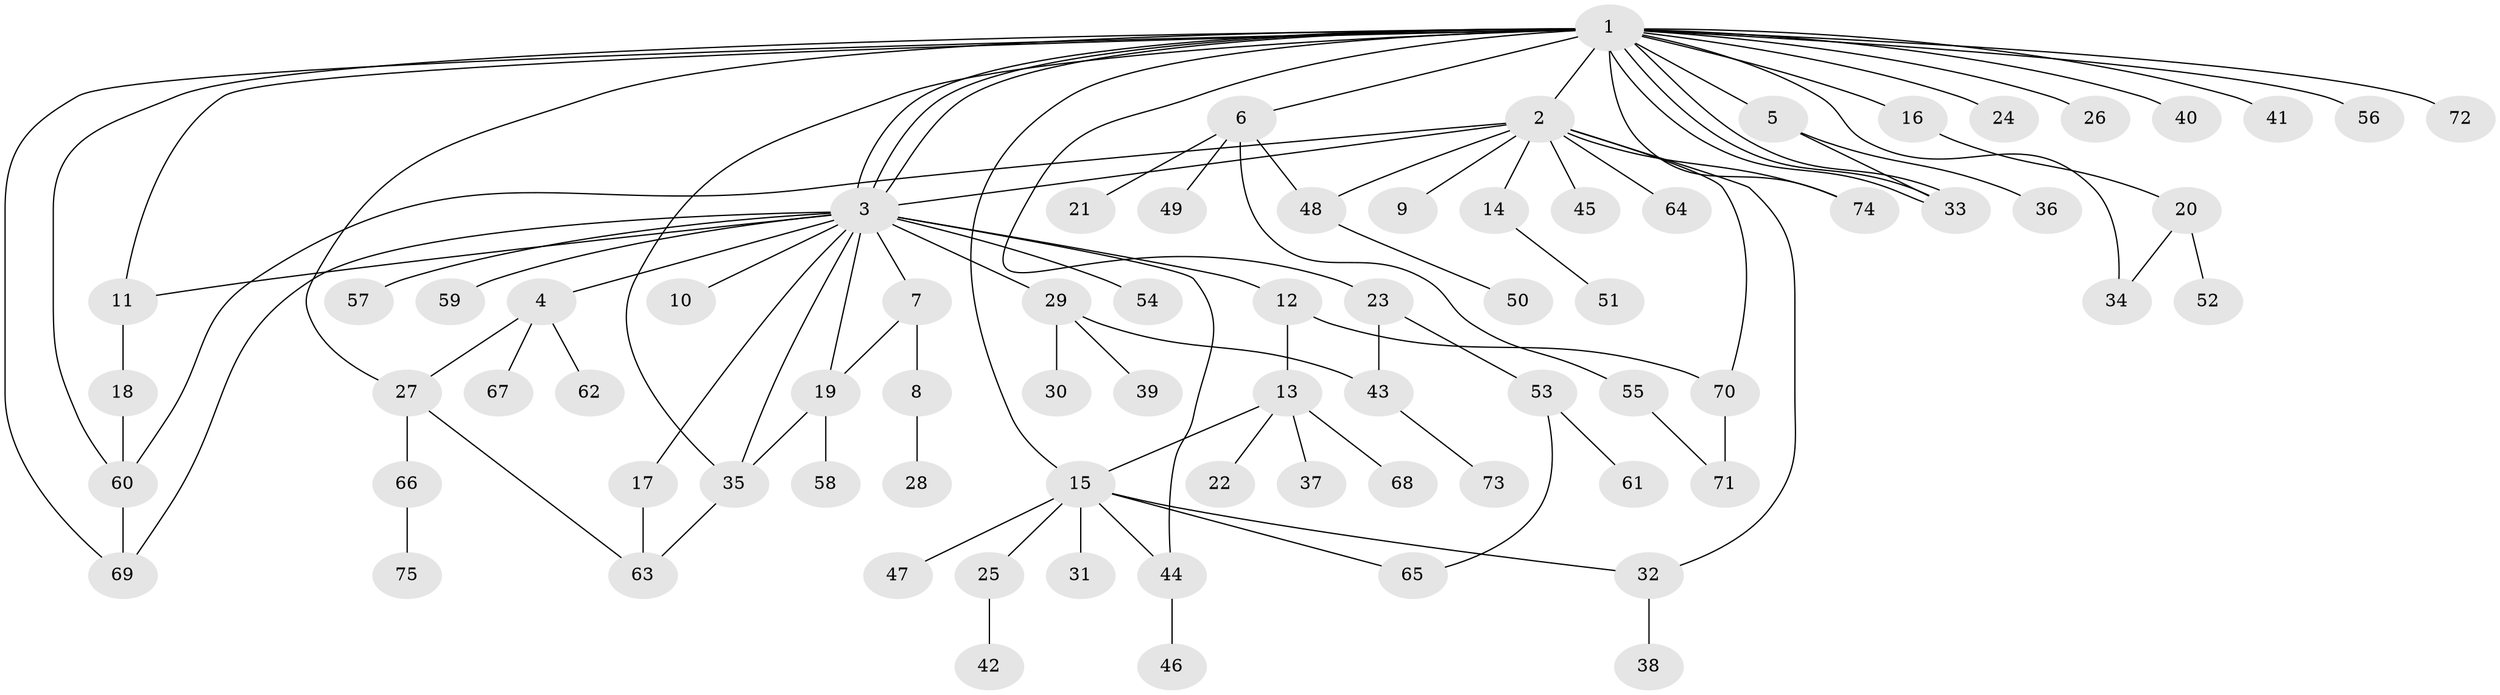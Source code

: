 // Generated by graph-tools (version 1.1) at 2025/14/03/09/25 04:14:30]
// undirected, 75 vertices, 101 edges
graph export_dot {
graph [start="1"]
  node [color=gray90,style=filled];
  1;
  2;
  3;
  4;
  5;
  6;
  7;
  8;
  9;
  10;
  11;
  12;
  13;
  14;
  15;
  16;
  17;
  18;
  19;
  20;
  21;
  22;
  23;
  24;
  25;
  26;
  27;
  28;
  29;
  30;
  31;
  32;
  33;
  34;
  35;
  36;
  37;
  38;
  39;
  40;
  41;
  42;
  43;
  44;
  45;
  46;
  47;
  48;
  49;
  50;
  51;
  52;
  53;
  54;
  55;
  56;
  57;
  58;
  59;
  60;
  61;
  62;
  63;
  64;
  65;
  66;
  67;
  68;
  69;
  70;
  71;
  72;
  73;
  74;
  75;
  1 -- 2;
  1 -- 3;
  1 -- 3;
  1 -- 3;
  1 -- 5;
  1 -- 6;
  1 -- 11;
  1 -- 15;
  1 -- 16;
  1 -- 23;
  1 -- 24;
  1 -- 26;
  1 -- 27;
  1 -- 33;
  1 -- 33;
  1 -- 33;
  1 -- 34;
  1 -- 35;
  1 -- 40;
  1 -- 41;
  1 -- 56;
  1 -- 60;
  1 -- 69;
  1 -- 72;
  1 -- 74;
  2 -- 3;
  2 -- 9;
  2 -- 14;
  2 -- 32;
  2 -- 45;
  2 -- 48;
  2 -- 60;
  2 -- 64;
  2 -- 70;
  2 -- 74;
  3 -- 4;
  3 -- 7;
  3 -- 10;
  3 -- 11;
  3 -- 12;
  3 -- 17;
  3 -- 19;
  3 -- 29;
  3 -- 35;
  3 -- 44;
  3 -- 54;
  3 -- 57;
  3 -- 59;
  3 -- 69;
  4 -- 27;
  4 -- 62;
  4 -- 67;
  5 -- 33;
  5 -- 36;
  6 -- 21;
  6 -- 48;
  6 -- 49;
  6 -- 55;
  7 -- 8;
  7 -- 19;
  8 -- 28;
  11 -- 18;
  12 -- 13;
  12 -- 70;
  13 -- 15;
  13 -- 22;
  13 -- 37;
  13 -- 68;
  14 -- 51;
  15 -- 25;
  15 -- 31;
  15 -- 32;
  15 -- 44;
  15 -- 47;
  15 -- 65;
  16 -- 20;
  17 -- 63;
  18 -- 60;
  19 -- 35;
  19 -- 58;
  20 -- 34;
  20 -- 52;
  23 -- 43;
  23 -- 53;
  25 -- 42;
  27 -- 63;
  27 -- 66;
  29 -- 30;
  29 -- 39;
  29 -- 43;
  32 -- 38;
  35 -- 63;
  43 -- 73;
  44 -- 46;
  48 -- 50;
  53 -- 61;
  53 -- 65;
  55 -- 71;
  60 -- 69;
  66 -- 75;
  70 -- 71;
}
